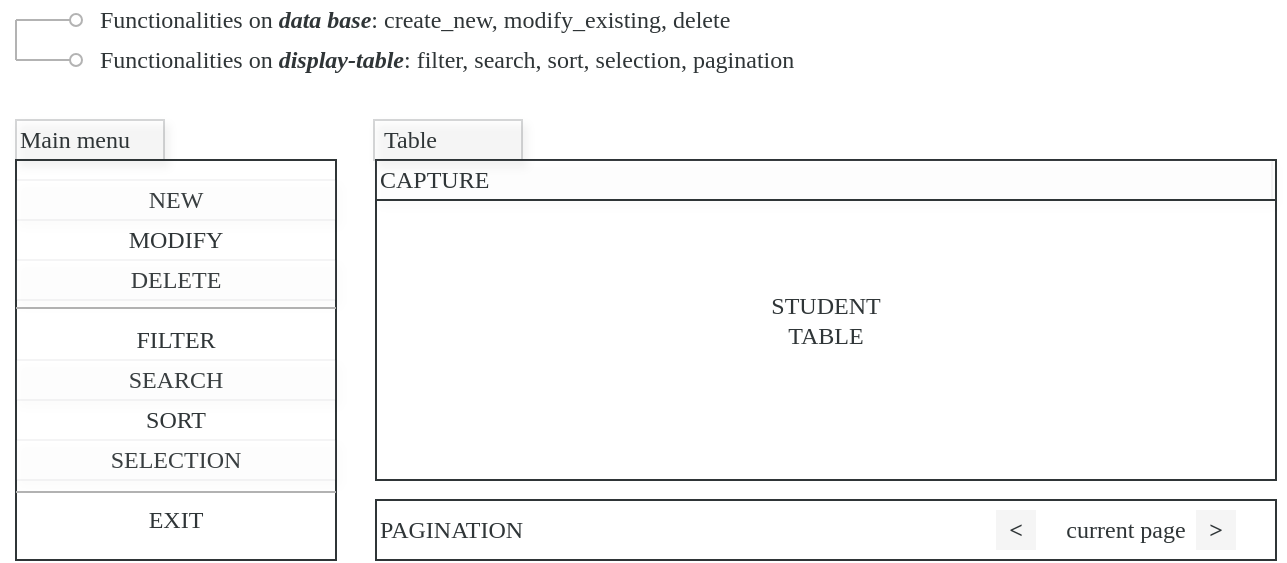 <mxfile version="13.9.9" type="device"><diagram id="IhmDkiJBrLZnHQ3mXRMY" name="Page-1"><mxGraphModel dx="1072" dy="832" grid="1" gridSize="10" guides="1" tooltips="1" connect="1" arrows="1" fold="1" page="1" pageScale="1" pageWidth="827" pageHeight="1169" math="0" shadow="0"><root><mxCell id="0"/><mxCell id="1" parent="0"/><mxCell id="RxgsDEzkm_AI9g0rpOsI-23" value="" style="rounded=0;whiteSpace=wrap;html=1;fontFamily=Lucida Console;strokeColor=#2F3537;opacity=20;fillColor=#FFFFFF;shadow=1;fontColor=#2F3537;align=left;" vertex="1" parent="1"><mxGeometry x="219" y="140" width="74" height="20" as="geometry"/></mxCell><mxCell id="RxgsDEzkm_AI9g0rpOsI-24" value="Table" style="text;html=1;strokeColor=none;fillColor=none;align=left;verticalAlign=middle;whiteSpace=wrap;rounded=0;fontFamily=Fira Code;fontSource=https%3A%2F%2Ffonts.googleapis.com%2Fcss2%3Ffamily%3DFira%2BCode%3Awght%40300%26display%3Dswap';fontColor=#2F3537;" vertex="1" parent="1"><mxGeometry x="222" y="140" width="110" height="20" as="geometry"/></mxCell><mxCell id="RxgsDEzkm_AI9g0rpOsI-22" value="" style="rounded=0;whiteSpace=wrap;html=1;fontFamily=Lucida Console;strokeColor=#2F3537;opacity=20;fillColor=#FFFFFF;shadow=1;fontColor=#2F3537;align=left;" vertex="1" parent="1"><mxGeometry x="40" y="140" width="74" height="20" as="geometry"/></mxCell><mxCell id="RxgsDEzkm_AI9g0rpOsI-1" value="Functionalities on &lt;b&gt;&lt;i&gt;data base&lt;/i&gt;&lt;/b&gt;: create_new, modify_existing, delete&amp;nbsp;" style="text;html=1;strokeColor=none;fillColor=none;align=left;verticalAlign=middle;whiteSpace=wrap;rounded=0;fontFamily=Fira Code;fontSource=https%3A%2F%2Ffonts.googleapis.com%2Fcss2%3Ffamily%3DFira%2BCode%3Awght%40300%26display%3Dswap';fontColor=#2F3537;" vertex="1" parent="1"><mxGeometry x="80" y="80" width="570" height="20" as="geometry"/></mxCell><mxCell id="RxgsDEzkm_AI9g0rpOsI-3" value="Functionalities on &lt;b&gt;&lt;i&gt;display-table&lt;/i&gt;&lt;/b&gt;: filter, search, sort, selection, pagination" style="text;html=1;strokeColor=none;fillColor=none;align=left;verticalAlign=middle;whiteSpace=wrap;rounded=0;fontFamily=Fira Code;fontSource=https%3A%2F%2Ffonts.googleapis.com%2Fcss2%3Ffamily%3DFira%2BCode%3Awght%40300%26display%3Dswap';fontColor=#2F3537;" vertex="1" parent="1"><mxGeometry x="80" y="100" width="570" height="20" as="geometry"/></mxCell><mxCell id="RxgsDEzkm_AI9g0rpOsI-4" value="Main menu" style="text;html=1;strokeColor=none;fillColor=none;align=left;verticalAlign=middle;whiteSpace=wrap;rounded=0;fontFamily=Fira Code;fontSource=https%3A%2F%2Ffonts.googleapis.com%2Fcss2%3Ffamily%3DFira%2BCode%3Awght%40300%26display%3Dswap';fontColor=#2F3537;" vertex="1" parent="1"><mxGeometry x="40" y="140" width="110" height="20" as="geometry"/></mxCell><mxCell id="RxgsDEzkm_AI9g0rpOsI-5" value="" style="rounded=0;whiteSpace=wrap;html=1;align=left;fillColor=none;strokeColor=#2F3537;" vertex="1" parent="1"><mxGeometry x="40" y="160" width="160" height="200" as="geometry"/></mxCell><mxCell id="RxgsDEzkm_AI9g0rpOsI-7" value="NEW" style="text;html=1;strokeColor=none;fillColor=none;align=center;verticalAlign=middle;whiteSpace=wrap;rounded=0;fontFamily=Fira Code;fontSource=https%3A%2F%2Ffonts.googleapis.com%2Fcss2%3Ffamily%3DFira%2BCode%3Awght%40300%26display%3Dswap';fontColor=#2F3537;" vertex="1" parent="1"><mxGeometry x="40" y="170" width="160" height="20" as="geometry"/></mxCell><mxCell id="RxgsDEzkm_AI9g0rpOsI-8" value="MODIFY" style="text;html=1;strokeColor=none;fillColor=none;align=center;verticalAlign=middle;whiteSpace=wrap;rounded=0;fontFamily=Fira Code;fontSource=https%3A%2F%2Ffonts.googleapis.com%2Fcss2%3Ffamily%3DFira%2BCode%3Awght%40300%26display%3Dswap';fontColor=#2F3537;" vertex="1" parent="1"><mxGeometry x="40" y="190" width="160" height="20" as="geometry"/></mxCell><mxCell id="RxgsDEzkm_AI9g0rpOsI-9" value="DELETE" style="text;html=1;strokeColor=none;fillColor=none;align=center;verticalAlign=middle;whiteSpace=wrap;rounded=0;fontFamily=Fira Code;fontSource=https%3A%2F%2Ffonts.googleapis.com%2Fcss2%3Ffamily%3DFira%2BCode%3Awght%40300%26display%3Dswap';fontColor=#2F3537;" vertex="1" parent="1"><mxGeometry x="40" y="210" width="160" height="20" as="geometry"/></mxCell><mxCell id="RxgsDEzkm_AI9g0rpOsI-10" value="FILTER" style="text;html=1;strokeColor=none;fillColor=none;align=center;verticalAlign=middle;whiteSpace=wrap;rounded=0;fontFamily=Fira Code;fontSource=https%3A%2F%2Ffonts.googleapis.com%2Fcss2%3Ffamily%3DFira%2BCode%3Awght%40300%26display%3Dswap';fontColor=#2F3537;" vertex="1" parent="1"><mxGeometry x="40" y="240" width="160" height="20" as="geometry"/></mxCell><mxCell id="RxgsDEzkm_AI9g0rpOsI-11" value="SEARCH" style="text;html=1;strokeColor=none;fillColor=none;align=center;verticalAlign=middle;whiteSpace=wrap;rounded=0;fontFamily=Fira Code;fontSource=https%3A%2F%2Ffonts.googleapis.com%2Fcss2%3Ffamily%3DFira%2BCode%3Awght%40300%26display%3Dswap';fontColor=#2F3537;" vertex="1" parent="1"><mxGeometry x="40" y="260" width="160" height="20" as="geometry"/></mxCell><mxCell id="RxgsDEzkm_AI9g0rpOsI-12" value="SORT" style="text;html=1;strokeColor=none;fillColor=none;align=center;verticalAlign=middle;whiteSpace=wrap;rounded=0;fontFamily=Fira Code;fontSource=https%3A%2F%2Ffonts.googleapis.com%2Fcss2%3Ffamily%3DFira%2BCode%3Awght%40300%26display%3Dswap';fontColor=#2F3537;" vertex="1" parent="1"><mxGeometry x="40" y="280" width="160" height="20" as="geometry"/></mxCell><mxCell id="RxgsDEzkm_AI9g0rpOsI-13" value="SELECTION" style="text;html=1;strokeColor=none;fillColor=none;align=center;verticalAlign=middle;whiteSpace=wrap;rounded=0;fontFamily=Fira Code;fontSource=https%3A%2F%2Ffonts.googleapis.com%2Fcss2%3Ffamily%3DFira%2BCode%3Awght%40300%26display%3Dswap';fontColor=#2F3537;" vertex="1" parent="1"><mxGeometry x="40" y="300" width="160" height="20" as="geometry"/></mxCell><mxCell id="RxgsDEzkm_AI9g0rpOsI-14" value="EXIT" style="text;html=1;strokeColor=none;fillColor=none;align=center;verticalAlign=middle;whiteSpace=wrap;rounded=0;fontFamily=Fira Code;fontSource=https%3A%2F%2Ffonts.googleapis.com%2Fcss2%3Ffamily%3DFira%2BCode%3Awght%40300%26display%3Dswap';fontColor=#2F3537;" vertex="1" parent="1"><mxGeometry x="40" y="330" width="160" height="20" as="geometry"/></mxCell><mxCell id="RxgsDEzkm_AI9g0rpOsI-15" value="" style="endArrow=none;html=1;strokeColor=#B3B3B3;" edge="1" parent="1"><mxGeometry width="50" height="50" relative="1" as="geometry"><mxPoint x="40" y="234" as="sourcePoint"/><mxPoint x="200" y="234" as="targetPoint"/></mxGeometry></mxCell><mxCell id="RxgsDEzkm_AI9g0rpOsI-16" value="" style="endArrow=none;html=1;strokeColor=#B3B3B3;" edge="1" parent="1"><mxGeometry width="50" height="50" relative="1" as="geometry"><mxPoint x="40" y="326" as="sourcePoint"/><mxPoint x="200" y="326" as="targetPoint"/></mxGeometry></mxCell><mxCell id="RxgsDEzkm_AI9g0rpOsI-17" value="" style="rounded=0;whiteSpace=wrap;html=1;fontFamily=Lucida Console;strokeColor=#2F3537;opacity=5;fillColor=#FFFFFF;shadow=1;fontColor=#2F3537;align=left;" vertex="1" parent="1"><mxGeometry x="40" y="170" width="160" height="20" as="geometry"/></mxCell><mxCell id="RxgsDEzkm_AI9g0rpOsI-18" value="" style="rounded=0;whiteSpace=wrap;html=1;fontFamily=Lucida Console;strokeColor=#2F3537;opacity=5;fillColor=#FFFFFF;shadow=1;fontColor=#2F3537;align=left;" vertex="1" parent="1"><mxGeometry x="40" y="210" width="160" height="20" as="geometry"/></mxCell><mxCell id="RxgsDEzkm_AI9g0rpOsI-19" value="" style="rounded=0;whiteSpace=wrap;html=1;fontFamily=Lucida Console;strokeColor=#2F3537;opacity=5;fillColor=#FFFFFF;shadow=1;fontColor=#2F3537;align=left;" vertex="1" parent="1"><mxGeometry x="40" y="260" width="160" height="20" as="geometry"/></mxCell><mxCell id="RxgsDEzkm_AI9g0rpOsI-20" value="" style="rounded=0;whiteSpace=wrap;html=1;fontFamily=Lucida Console;strokeColor=#2F3537;opacity=5;fillColor=#FFFFFF;shadow=1;fontColor=#2F3537;align=left;" vertex="1" parent="1"><mxGeometry x="40" y="300" width="160" height="20" as="geometry"/></mxCell><mxCell id="RxgsDEzkm_AI9g0rpOsI-21" value="" style="rounded=0;whiteSpace=wrap;html=1;fillColor=none;align=left;strokeColor=#2F3537;" vertex="1" parent="1"><mxGeometry x="220" y="160" width="450" height="160" as="geometry"/></mxCell><mxCell id="RxgsDEzkm_AI9g0rpOsI-25" value="CAPTURE" style="rounded=0;whiteSpace=wrap;html=1;fontFamily=Lucida Console;strokeColor=#2F3537;opacity=5;fillColor=#FFFFFF;shadow=1;fontColor=#2F3537;align=left;" vertex="1" parent="1"><mxGeometry x="220" y="160" width="448" height="20" as="geometry"/></mxCell><mxCell id="RxgsDEzkm_AI9g0rpOsI-27" value="STUDENT TABLE" style="text;html=1;strokeColor=none;fillColor=none;align=center;verticalAlign=middle;whiteSpace=wrap;rounded=0;fontFamily=Fira Code;fontSource=https%3A%2F%2Ffonts.googleapis.com%2Fcss2%3Ffamily%3DFira%2BCode%3Awght%40300%26display%3Dswap';fontColor=#2F3537;" vertex="1" parent="1"><mxGeometry x="410" y="230" width="70" height="20" as="geometry"/></mxCell><mxCell id="RxgsDEzkm_AI9g0rpOsI-28" value="" style="endArrow=none;html=1;strokeColor=#2F3537;" edge="1" parent="1"><mxGeometry width="50" height="50" relative="1" as="geometry"><mxPoint x="220" y="180" as="sourcePoint"/><mxPoint x="670" y="180" as="targetPoint"/></mxGeometry></mxCell><mxCell id="RxgsDEzkm_AI9g0rpOsI-29" value="" style="rounded=0;whiteSpace=wrap;html=1;strokeColor=#2F3537;fillColor=none;align=left;" vertex="1" parent="1"><mxGeometry x="220" y="330" width="450" height="30" as="geometry"/></mxCell><mxCell id="RxgsDEzkm_AI9g0rpOsI-30" value="PAGINATION" style="text;html=1;strokeColor=none;fillColor=none;align=left;verticalAlign=middle;whiteSpace=wrap;rounded=0;fontFamily=Fira Code;fontSource=https%3A%2F%2Ffonts.googleapis.com%2Fcss2%3Ffamily%3DFira%2BCode%3Awght%40300%26display%3Dswap';fontColor=#2F3537;" vertex="1" parent="1"><mxGeometry x="220" y="335" width="80" height="20" as="geometry"/></mxCell><mxCell id="RxgsDEzkm_AI9g0rpOsI-31" value="current page" style="text;html=1;strokeColor=none;fillColor=none;align=center;verticalAlign=middle;whiteSpace=wrap;rounded=0;fontFamily=Fira Code;fontSource=https%3A%2F%2Ffonts.googleapis.com%2Fcss2%3Ffamily%3DFira%2BCode%3Awght%40300%26display%3Dswap';fontColor=#2F3537;" vertex="1" parent="1"><mxGeometry x="560" y="335" width="70" height="20" as="geometry"/></mxCell><mxCell id="RxgsDEzkm_AI9g0rpOsI-33" value="&lt;b&gt;&amp;lt;&lt;/b&gt;" style="text;html=1;strokeColor=none;align=center;verticalAlign=middle;whiteSpace=wrap;rounded=0;fontFamily=Fira Code;fontSource=https%3A%2F%2Ffonts.googleapis.com%2Fcss2%3Ffamily%3DFira%2BCode%3Awght%40300%26display%3Dswap';fontColor=#2F3537;fillColor=#F5F5F5;" vertex="1" parent="1"><mxGeometry x="530" y="335" width="20" height="20" as="geometry"/></mxCell><mxCell id="RxgsDEzkm_AI9g0rpOsI-34" value="&lt;b&gt;&amp;gt;&lt;/b&gt;" style="text;html=1;strokeColor=none;align=center;verticalAlign=middle;whiteSpace=wrap;rounded=0;fontFamily=Fira Code;fontSource=https%3A%2F%2Ffonts.googleapis.com%2Fcss2%3Ffamily%3DFira%2BCode%3Awght%40300%26display%3Dswap';fontColor=#2F3537;fillColor=#F5F5F5;" vertex="1" parent="1"><mxGeometry x="630" y="335" width="20" height="20" as="geometry"/></mxCell><mxCell id="RxgsDEzkm_AI9g0rpOsI-35" value="" style="endArrow=none;html=1;strokeColor=#B3B3B3;" edge="1" parent="1"><mxGeometry width="50" height="50" relative="1" as="geometry"><mxPoint x="40" y="110" as="sourcePoint"/><mxPoint x="40" y="90" as="targetPoint"/></mxGeometry></mxCell><mxCell id="RxgsDEzkm_AI9g0rpOsI-36" value="" style="endArrow=none;html=1;strokeColor=#B3B3B3;startArrow=oval;startFill=0;" edge="1" parent="1"><mxGeometry width="50" height="50" relative="1" as="geometry"><mxPoint x="70" y="90" as="sourcePoint"/><mxPoint x="40" y="90" as="targetPoint"/></mxGeometry></mxCell><mxCell id="RxgsDEzkm_AI9g0rpOsI-37" value="" style="endArrow=none;html=1;strokeColor=#B3B3B3;startArrow=oval;startFill=0;" edge="1" parent="1"><mxGeometry width="50" height="50" relative="1" as="geometry"><mxPoint x="70" y="110" as="sourcePoint"/><mxPoint x="40" y="110" as="targetPoint"/></mxGeometry></mxCell></root></mxGraphModel></diagram></mxfile>